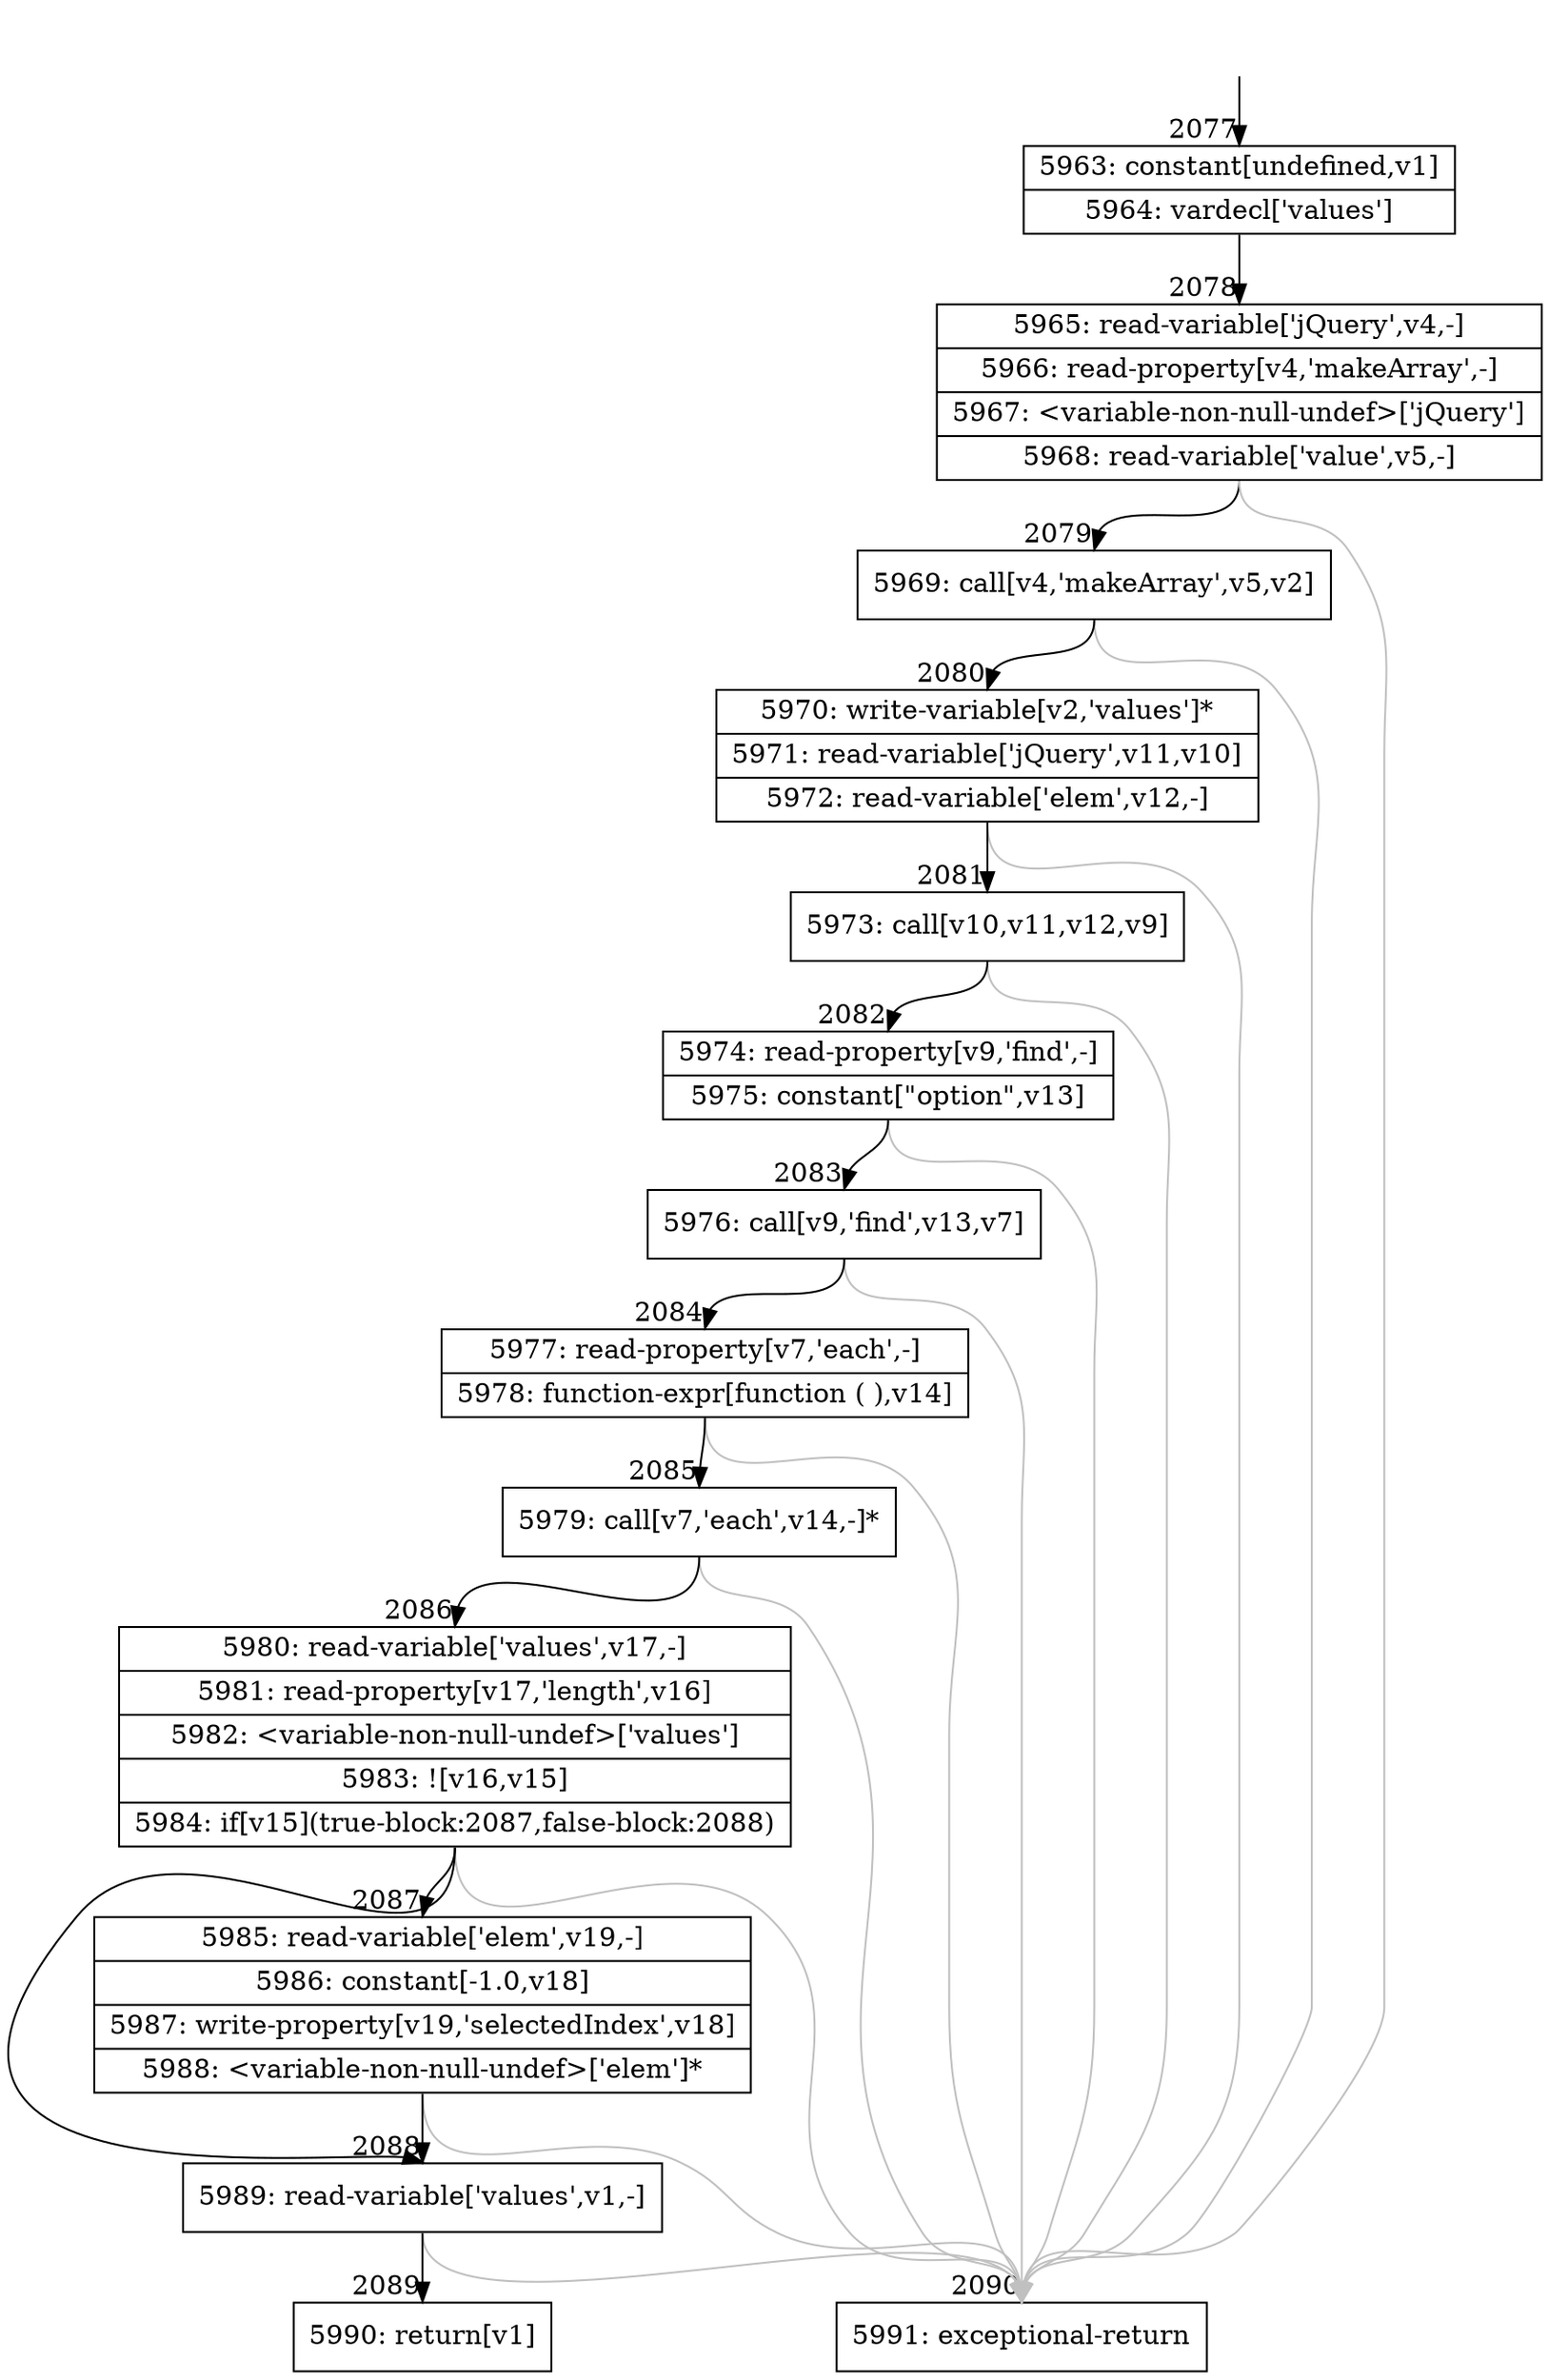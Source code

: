 digraph {
rankdir="TD"
BB_entry142[shape=none,label=""];
BB_entry142 -> BB2077 [tailport=s, headport=n, headlabel="    2077"]
BB2077 [shape=record label="{5963: constant[undefined,v1]|5964: vardecl['values']}" ] 
BB2077 -> BB2078 [tailport=s, headport=n, headlabel="      2078"]
BB2078 [shape=record label="{5965: read-variable['jQuery',v4,-]|5966: read-property[v4,'makeArray',-]|5967: \<variable-non-null-undef\>['jQuery']|5968: read-variable['value',v5,-]}" ] 
BB2078 -> BB2079 [tailport=s, headport=n, headlabel="      2079"]
BB2078 -> BB2090 [tailport=s, headport=n, color=gray, headlabel="      2090"]
BB2079 [shape=record label="{5969: call[v4,'makeArray',v5,v2]}" ] 
BB2079 -> BB2080 [tailport=s, headport=n, headlabel="      2080"]
BB2079 -> BB2090 [tailport=s, headport=n, color=gray]
BB2080 [shape=record label="{5970: write-variable[v2,'values']*|5971: read-variable['jQuery',v11,v10]|5972: read-variable['elem',v12,-]}" ] 
BB2080 -> BB2081 [tailport=s, headport=n, headlabel="      2081"]
BB2080 -> BB2090 [tailport=s, headport=n, color=gray]
BB2081 [shape=record label="{5973: call[v10,v11,v12,v9]}" ] 
BB2081 -> BB2082 [tailport=s, headport=n, headlabel="      2082"]
BB2081 -> BB2090 [tailport=s, headport=n, color=gray]
BB2082 [shape=record label="{5974: read-property[v9,'find',-]|5975: constant[\"option\",v13]}" ] 
BB2082 -> BB2083 [tailport=s, headport=n, headlabel="      2083"]
BB2082 -> BB2090 [tailport=s, headport=n, color=gray]
BB2083 [shape=record label="{5976: call[v9,'find',v13,v7]}" ] 
BB2083 -> BB2084 [tailport=s, headport=n, headlabel="      2084"]
BB2083 -> BB2090 [tailport=s, headport=n, color=gray]
BB2084 [shape=record label="{5977: read-property[v7,'each',-]|5978: function-expr[function ( ),v14]}" ] 
BB2084 -> BB2085 [tailport=s, headport=n, headlabel="      2085"]
BB2084 -> BB2090 [tailport=s, headport=n, color=gray]
BB2085 [shape=record label="{5979: call[v7,'each',v14,-]*}" ] 
BB2085 -> BB2086 [tailport=s, headport=n, headlabel="      2086"]
BB2085 -> BB2090 [tailport=s, headport=n, color=gray]
BB2086 [shape=record label="{5980: read-variable['values',v17,-]|5981: read-property[v17,'length',v16]|5982: \<variable-non-null-undef\>['values']|5983: ![v16,v15]|5984: if[v15](true-block:2087,false-block:2088)}" ] 
BB2086 -> BB2087 [tailport=s, headport=n, headlabel="      2087"]
BB2086 -> BB2088 [tailport=s, headport=n, headlabel="      2088"]
BB2086 -> BB2090 [tailport=s, headport=n, color=gray]
BB2087 [shape=record label="{5985: read-variable['elem',v19,-]|5986: constant[-1.0,v18]|5987: write-property[v19,'selectedIndex',v18]|5988: \<variable-non-null-undef\>['elem']*}" ] 
BB2087 -> BB2088 [tailport=s, headport=n]
BB2087 -> BB2090 [tailport=s, headport=n, color=gray]
BB2088 [shape=record label="{5989: read-variable['values',v1,-]}" ] 
BB2088 -> BB2089 [tailport=s, headport=n, headlabel="      2089"]
BB2088 -> BB2090 [tailport=s, headport=n, color=gray]
BB2089 [shape=record label="{5990: return[v1]}" ] 
BB2090 [shape=record label="{5991: exceptional-return}" ] 
}
